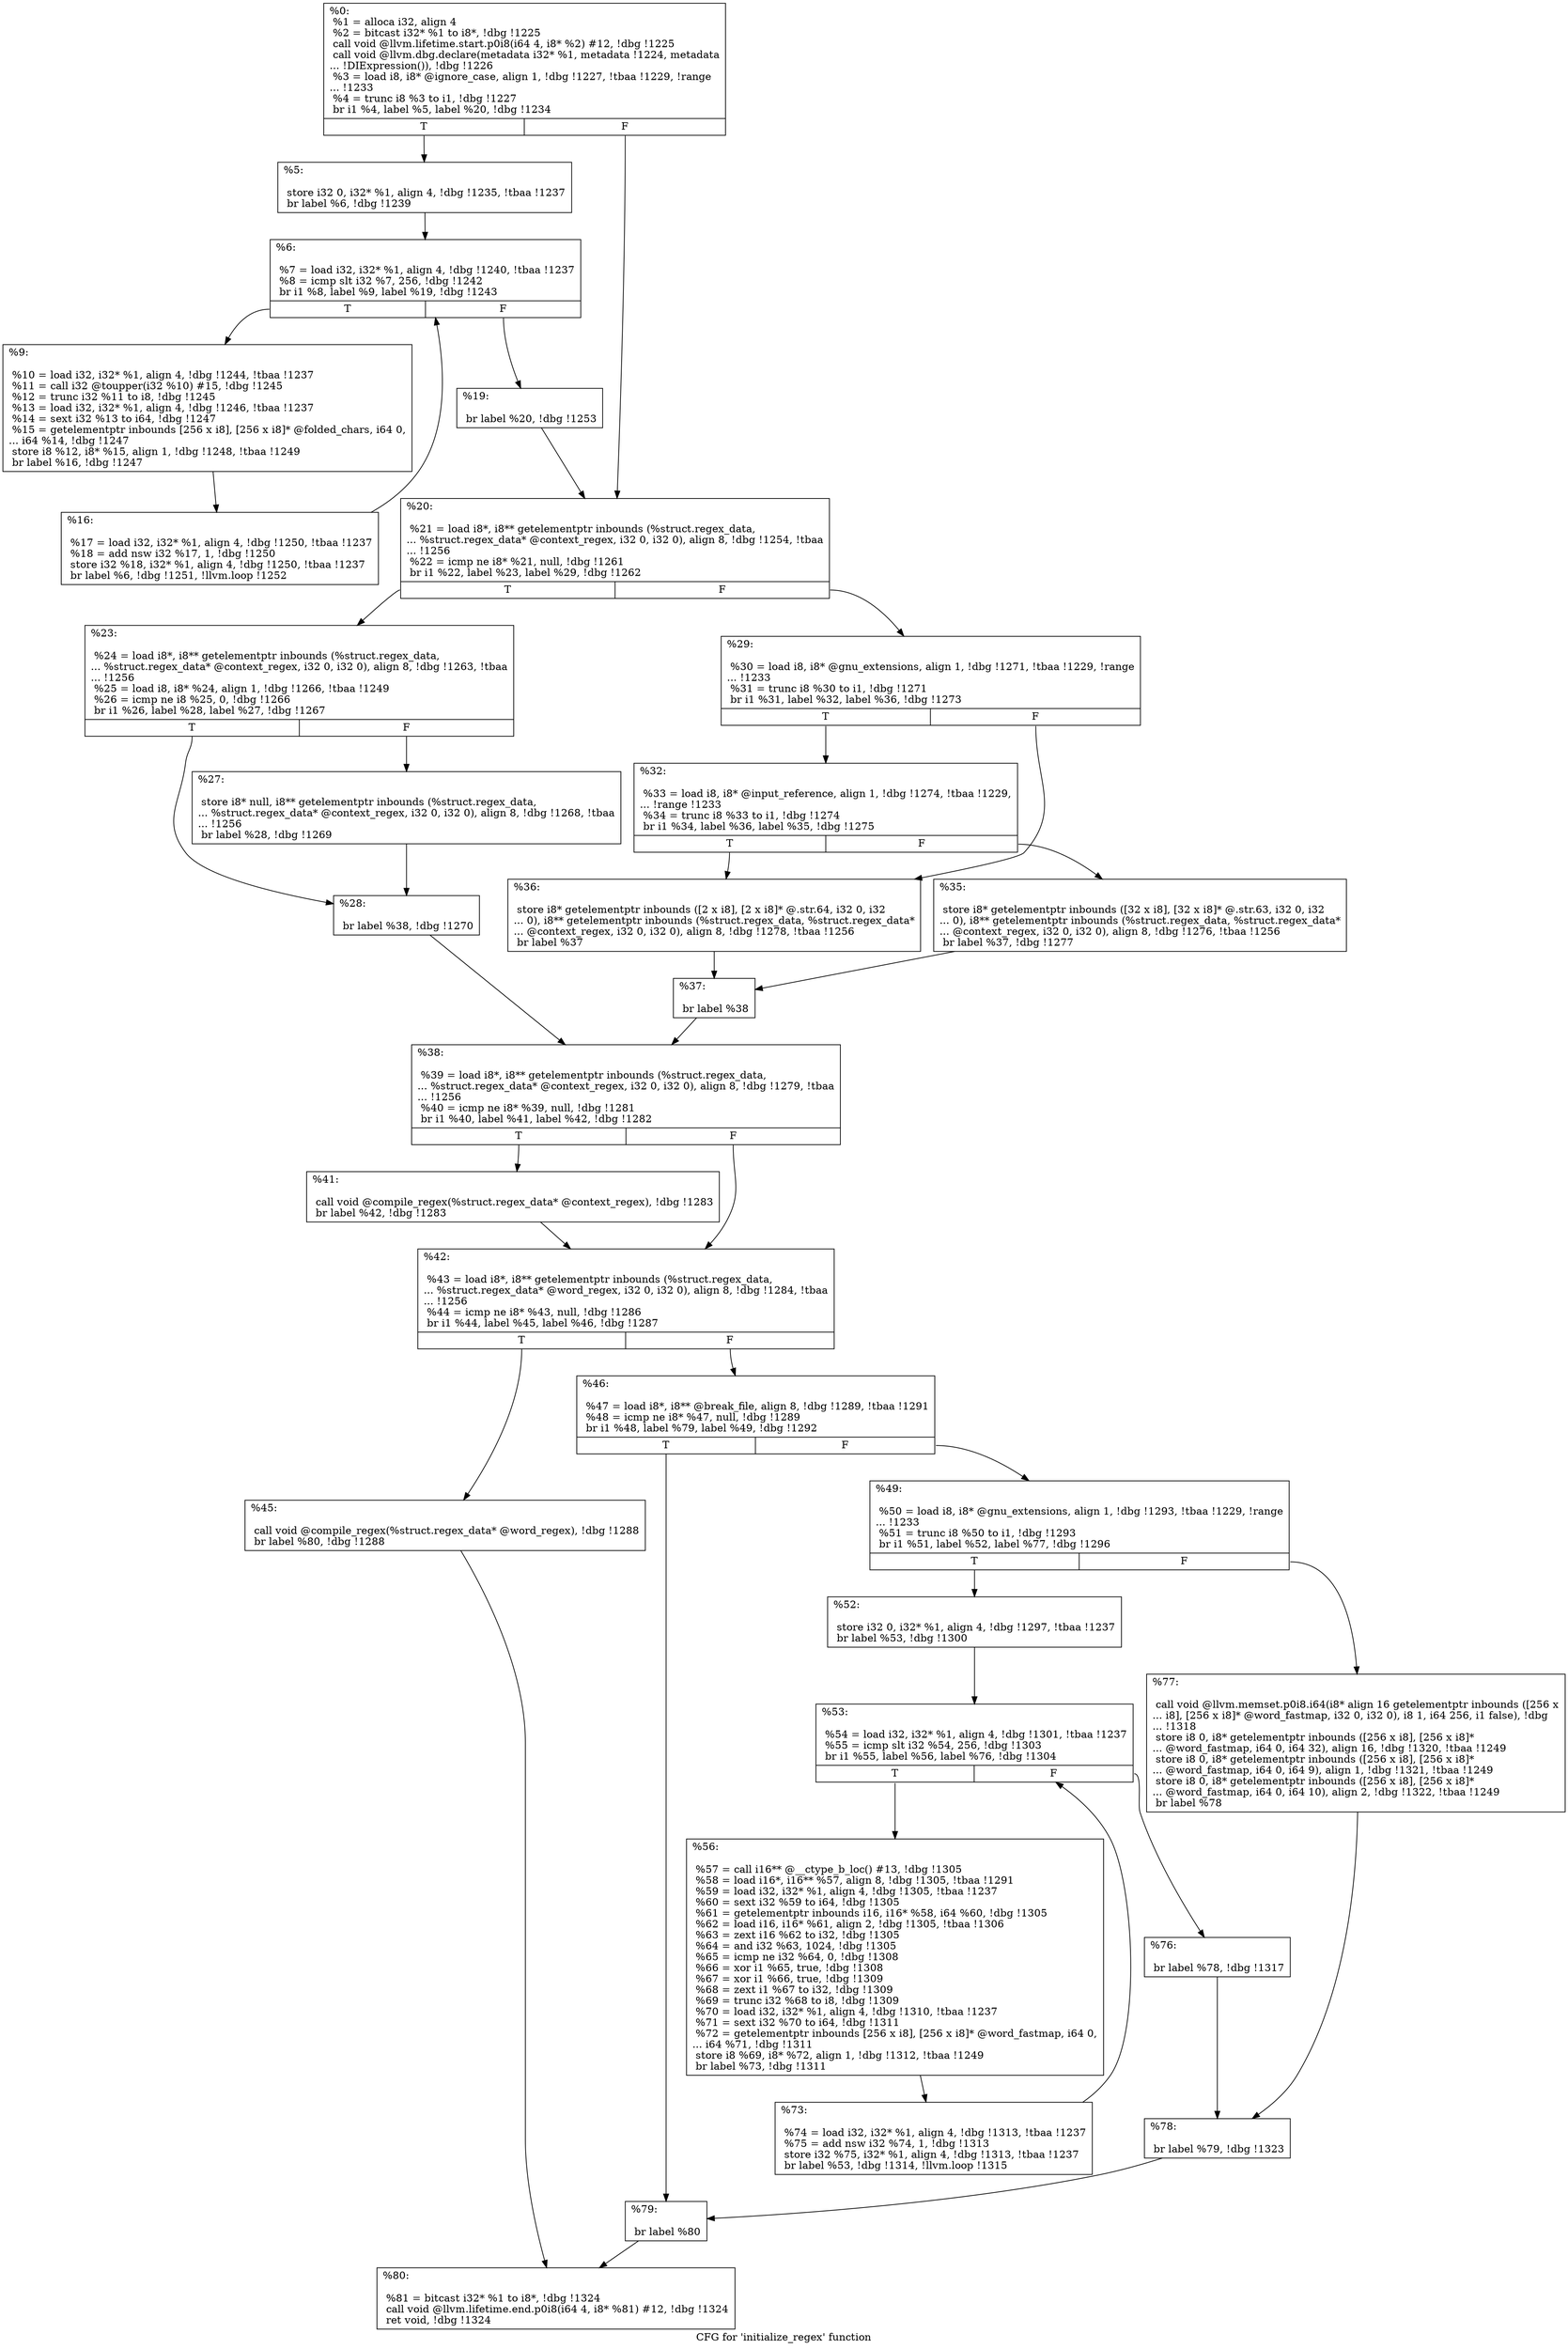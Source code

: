 digraph "CFG for 'initialize_regex' function" {
	label="CFG for 'initialize_regex' function";

	Node0x199b4b0 [shape=record,label="{%0:\l  %1 = alloca i32, align 4\l  %2 = bitcast i32* %1 to i8*, !dbg !1225\l  call void @llvm.lifetime.start.p0i8(i64 4, i8* %2) #12, !dbg !1225\l  call void @llvm.dbg.declare(metadata i32* %1, metadata !1224, metadata\l... !DIExpression()), !dbg !1226\l  %3 = load i8, i8* @ignore_case, align 1, !dbg !1227, !tbaa !1229, !range\l... !1233\l  %4 = trunc i8 %3 to i1, !dbg !1227\l  br i1 %4, label %5, label %20, !dbg !1234\l|{<s0>T|<s1>F}}"];
	Node0x199b4b0:s0 -> Node0x199b600;
	Node0x199b4b0:s1 -> Node0x199b790;
	Node0x199b600 [shape=record,label="{%5:\l\l  store i32 0, i32* %1, align 4, !dbg !1235, !tbaa !1237\l  br label %6, !dbg !1239\l}"];
	Node0x199b600 -> Node0x199b650;
	Node0x199b650 [shape=record,label="{%6:\l\l  %7 = load i32, i32* %1, align 4, !dbg !1240, !tbaa !1237\l  %8 = icmp slt i32 %7, 256, !dbg !1242\l  br i1 %8, label %9, label %19, !dbg !1243\l|{<s0>T|<s1>F}}"];
	Node0x199b650:s0 -> Node0x199b6a0;
	Node0x199b650:s1 -> Node0x199b740;
	Node0x199b6a0 [shape=record,label="{%9:\l\l  %10 = load i32, i32* %1, align 4, !dbg !1244, !tbaa !1237\l  %11 = call i32 @toupper(i32 %10) #15, !dbg !1245\l  %12 = trunc i32 %11 to i8, !dbg !1245\l  %13 = load i32, i32* %1, align 4, !dbg !1246, !tbaa !1237\l  %14 = sext i32 %13 to i64, !dbg !1247\l  %15 = getelementptr inbounds [256 x i8], [256 x i8]* @folded_chars, i64 0,\l... i64 %14, !dbg !1247\l  store i8 %12, i8* %15, align 1, !dbg !1248, !tbaa !1249\l  br label %16, !dbg !1247\l}"];
	Node0x199b6a0 -> Node0x199b6f0;
	Node0x199b6f0 [shape=record,label="{%16:\l\l  %17 = load i32, i32* %1, align 4, !dbg !1250, !tbaa !1237\l  %18 = add nsw i32 %17, 1, !dbg !1250\l  store i32 %18, i32* %1, align 4, !dbg !1250, !tbaa !1237\l  br label %6, !dbg !1251, !llvm.loop !1252\l}"];
	Node0x199b6f0 -> Node0x199b650;
	Node0x199b740 [shape=record,label="{%19:\l\l  br label %20, !dbg !1253\l}"];
	Node0x199b740 -> Node0x199b790;
	Node0x199b790 [shape=record,label="{%20:\l\l  %21 = load i8*, i8** getelementptr inbounds (%struct.regex_data,\l... %struct.regex_data* @context_regex, i32 0, i32 0), align 8, !dbg !1254, !tbaa\l... !1256\l  %22 = icmp ne i8* %21, null, !dbg !1261\l  br i1 %22, label %23, label %29, !dbg !1262\l|{<s0>T|<s1>F}}"];
	Node0x199b790:s0 -> Node0x199b7e0;
	Node0x199b790:s1 -> Node0x199b8d0;
	Node0x199b7e0 [shape=record,label="{%23:\l\l  %24 = load i8*, i8** getelementptr inbounds (%struct.regex_data,\l... %struct.regex_data* @context_regex, i32 0, i32 0), align 8, !dbg !1263, !tbaa\l... !1256\l  %25 = load i8, i8* %24, align 1, !dbg !1266, !tbaa !1249\l  %26 = icmp ne i8 %25, 0, !dbg !1266\l  br i1 %26, label %28, label %27, !dbg !1267\l|{<s0>T|<s1>F}}"];
	Node0x199b7e0:s0 -> Node0x199b880;
	Node0x199b7e0:s1 -> Node0x199b830;
	Node0x199b830 [shape=record,label="{%27:\l\l  store i8* null, i8** getelementptr inbounds (%struct.regex_data,\l... %struct.regex_data* @context_regex, i32 0, i32 0), align 8, !dbg !1268, !tbaa\l... !1256\l  br label %28, !dbg !1269\l}"];
	Node0x199b830 -> Node0x199b880;
	Node0x199b880 [shape=record,label="{%28:\l\l  br label %38, !dbg !1270\l}"];
	Node0x199b880 -> Node0x199ba60;
	Node0x199b8d0 [shape=record,label="{%29:\l\l  %30 = load i8, i8* @gnu_extensions, align 1, !dbg !1271, !tbaa !1229, !range\l... !1233\l  %31 = trunc i8 %30 to i1, !dbg !1271\l  br i1 %31, label %32, label %36, !dbg !1273\l|{<s0>T|<s1>F}}"];
	Node0x199b8d0:s0 -> Node0x199b920;
	Node0x199b8d0:s1 -> Node0x199b9c0;
	Node0x199b920 [shape=record,label="{%32:\l\l  %33 = load i8, i8* @input_reference, align 1, !dbg !1274, !tbaa !1229,\l... !range !1233\l  %34 = trunc i8 %33 to i1, !dbg !1274\l  br i1 %34, label %36, label %35, !dbg !1275\l|{<s0>T|<s1>F}}"];
	Node0x199b920:s0 -> Node0x199b9c0;
	Node0x199b920:s1 -> Node0x199b970;
	Node0x199b970 [shape=record,label="{%35:\l\l  store i8* getelementptr inbounds ([32 x i8], [32 x i8]* @.str.63, i32 0, i32\l... 0), i8** getelementptr inbounds (%struct.regex_data, %struct.regex_data*\l... @context_regex, i32 0, i32 0), align 8, !dbg !1276, !tbaa !1256\l  br label %37, !dbg !1277\l}"];
	Node0x199b970 -> Node0x199ba10;
	Node0x199b9c0 [shape=record,label="{%36:\l\l  store i8* getelementptr inbounds ([2 x i8], [2 x i8]* @.str.64, i32 0, i32\l... 0), i8** getelementptr inbounds (%struct.regex_data, %struct.regex_data*\l... @context_regex, i32 0, i32 0), align 8, !dbg !1278, !tbaa !1256\l  br label %37\l}"];
	Node0x199b9c0 -> Node0x199ba10;
	Node0x199ba10 [shape=record,label="{%37:\l\l  br label %38\l}"];
	Node0x199ba10 -> Node0x199ba60;
	Node0x199ba60 [shape=record,label="{%38:\l\l  %39 = load i8*, i8** getelementptr inbounds (%struct.regex_data,\l... %struct.regex_data* @context_regex, i32 0, i32 0), align 8, !dbg !1279, !tbaa\l... !1256\l  %40 = icmp ne i8* %39, null, !dbg !1281\l  br i1 %40, label %41, label %42, !dbg !1282\l|{<s0>T|<s1>F}}"];
	Node0x199ba60:s0 -> Node0x199bab0;
	Node0x199ba60:s1 -> Node0x199bb00;
	Node0x199bab0 [shape=record,label="{%41:\l\l  call void @compile_regex(%struct.regex_data* @context_regex), !dbg !1283\l  br label %42, !dbg !1283\l}"];
	Node0x199bab0 -> Node0x199bb00;
	Node0x199bb00 [shape=record,label="{%42:\l\l  %43 = load i8*, i8** getelementptr inbounds (%struct.regex_data,\l... %struct.regex_data* @word_regex, i32 0, i32 0), align 8, !dbg !1284, !tbaa\l... !1256\l  %44 = icmp ne i8* %43, null, !dbg !1286\l  br i1 %44, label %45, label %46, !dbg !1287\l|{<s0>T|<s1>F}}"];
	Node0x199bb00:s0 -> Node0x199bb50;
	Node0x199bb00:s1 -> Node0x199bba0;
	Node0x199bb50 [shape=record,label="{%45:\l\l  call void @compile_regex(%struct.regex_data* @word_regex), !dbg !1288\l  br label %80, !dbg !1288\l}"];
	Node0x199bb50 -> Node0x199bec0;
	Node0x199bba0 [shape=record,label="{%46:\l\l  %47 = load i8*, i8** @break_file, align 8, !dbg !1289, !tbaa !1291\l  %48 = icmp ne i8* %47, null, !dbg !1289\l  br i1 %48, label %79, label %49, !dbg !1292\l|{<s0>T|<s1>F}}"];
	Node0x199bba0:s0 -> Node0x199be70;
	Node0x199bba0:s1 -> Node0x199bbf0;
	Node0x199bbf0 [shape=record,label="{%49:\l\l  %50 = load i8, i8* @gnu_extensions, align 1, !dbg !1293, !tbaa !1229, !range\l... !1233\l  %51 = trunc i8 %50 to i1, !dbg !1293\l  br i1 %51, label %52, label %77, !dbg !1296\l|{<s0>T|<s1>F}}"];
	Node0x199bbf0:s0 -> Node0x199bc40;
	Node0x199bbf0:s1 -> Node0x199bdd0;
	Node0x199bc40 [shape=record,label="{%52:\l\l  store i32 0, i32* %1, align 4, !dbg !1297, !tbaa !1237\l  br label %53, !dbg !1300\l}"];
	Node0x199bc40 -> Node0x199bc90;
	Node0x199bc90 [shape=record,label="{%53:\l\l  %54 = load i32, i32* %1, align 4, !dbg !1301, !tbaa !1237\l  %55 = icmp slt i32 %54, 256, !dbg !1303\l  br i1 %55, label %56, label %76, !dbg !1304\l|{<s0>T|<s1>F}}"];
	Node0x199bc90:s0 -> Node0x199bce0;
	Node0x199bc90:s1 -> Node0x199bd80;
	Node0x199bce0 [shape=record,label="{%56:\l\l  %57 = call i16** @__ctype_b_loc() #13, !dbg !1305\l  %58 = load i16*, i16** %57, align 8, !dbg !1305, !tbaa !1291\l  %59 = load i32, i32* %1, align 4, !dbg !1305, !tbaa !1237\l  %60 = sext i32 %59 to i64, !dbg !1305\l  %61 = getelementptr inbounds i16, i16* %58, i64 %60, !dbg !1305\l  %62 = load i16, i16* %61, align 2, !dbg !1305, !tbaa !1306\l  %63 = zext i16 %62 to i32, !dbg !1305\l  %64 = and i32 %63, 1024, !dbg !1305\l  %65 = icmp ne i32 %64, 0, !dbg !1308\l  %66 = xor i1 %65, true, !dbg !1308\l  %67 = xor i1 %66, true, !dbg !1309\l  %68 = zext i1 %67 to i32, !dbg !1309\l  %69 = trunc i32 %68 to i8, !dbg !1309\l  %70 = load i32, i32* %1, align 4, !dbg !1310, !tbaa !1237\l  %71 = sext i32 %70 to i64, !dbg !1311\l  %72 = getelementptr inbounds [256 x i8], [256 x i8]* @word_fastmap, i64 0,\l... i64 %71, !dbg !1311\l  store i8 %69, i8* %72, align 1, !dbg !1312, !tbaa !1249\l  br label %73, !dbg !1311\l}"];
	Node0x199bce0 -> Node0x199bd30;
	Node0x199bd30 [shape=record,label="{%73:\l\l  %74 = load i32, i32* %1, align 4, !dbg !1313, !tbaa !1237\l  %75 = add nsw i32 %74, 1, !dbg !1313\l  store i32 %75, i32* %1, align 4, !dbg !1313, !tbaa !1237\l  br label %53, !dbg !1314, !llvm.loop !1315\l}"];
	Node0x199bd30 -> Node0x199bc90;
	Node0x199bd80 [shape=record,label="{%76:\l\l  br label %78, !dbg !1317\l}"];
	Node0x199bd80 -> Node0x199be20;
	Node0x199bdd0 [shape=record,label="{%77:\l\l  call void @llvm.memset.p0i8.i64(i8* align 16 getelementptr inbounds ([256 x\l... i8], [256 x i8]* @word_fastmap, i32 0, i32 0), i8 1, i64 256, i1 false), !dbg\l... !1318\l  store i8 0, i8* getelementptr inbounds ([256 x i8], [256 x i8]*\l... @word_fastmap, i64 0, i64 32), align 16, !dbg !1320, !tbaa !1249\l  store i8 0, i8* getelementptr inbounds ([256 x i8], [256 x i8]*\l... @word_fastmap, i64 0, i64 9), align 1, !dbg !1321, !tbaa !1249\l  store i8 0, i8* getelementptr inbounds ([256 x i8], [256 x i8]*\l... @word_fastmap, i64 0, i64 10), align 2, !dbg !1322, !tbaa !1249\l  br label %78\l}"];
	Node0x199bdd0 -> Node0x199be20;
	Node0x199be20 [shape=record,label="{%78:\l\l  br label %79, !dbg !1323\l}"];
	Node0x199be20 -> Node0x199be70;
	Node0x199be70 [shape=record,label="{%79:\l\l  br label %80\l}"];
	Node0x199be70 -> Node0x199bec0;
	Node0x199bec0 [shape=record,label="{%80:\l\l  %81 = bitcast i32* %1 to i8*, !dbg !1324\l  call void @llvm.lifetime.end.p0i8(i64 4, i8* %81) #12, !dbg !1324\l  ret void, !dbg !1324\l}"];
}
